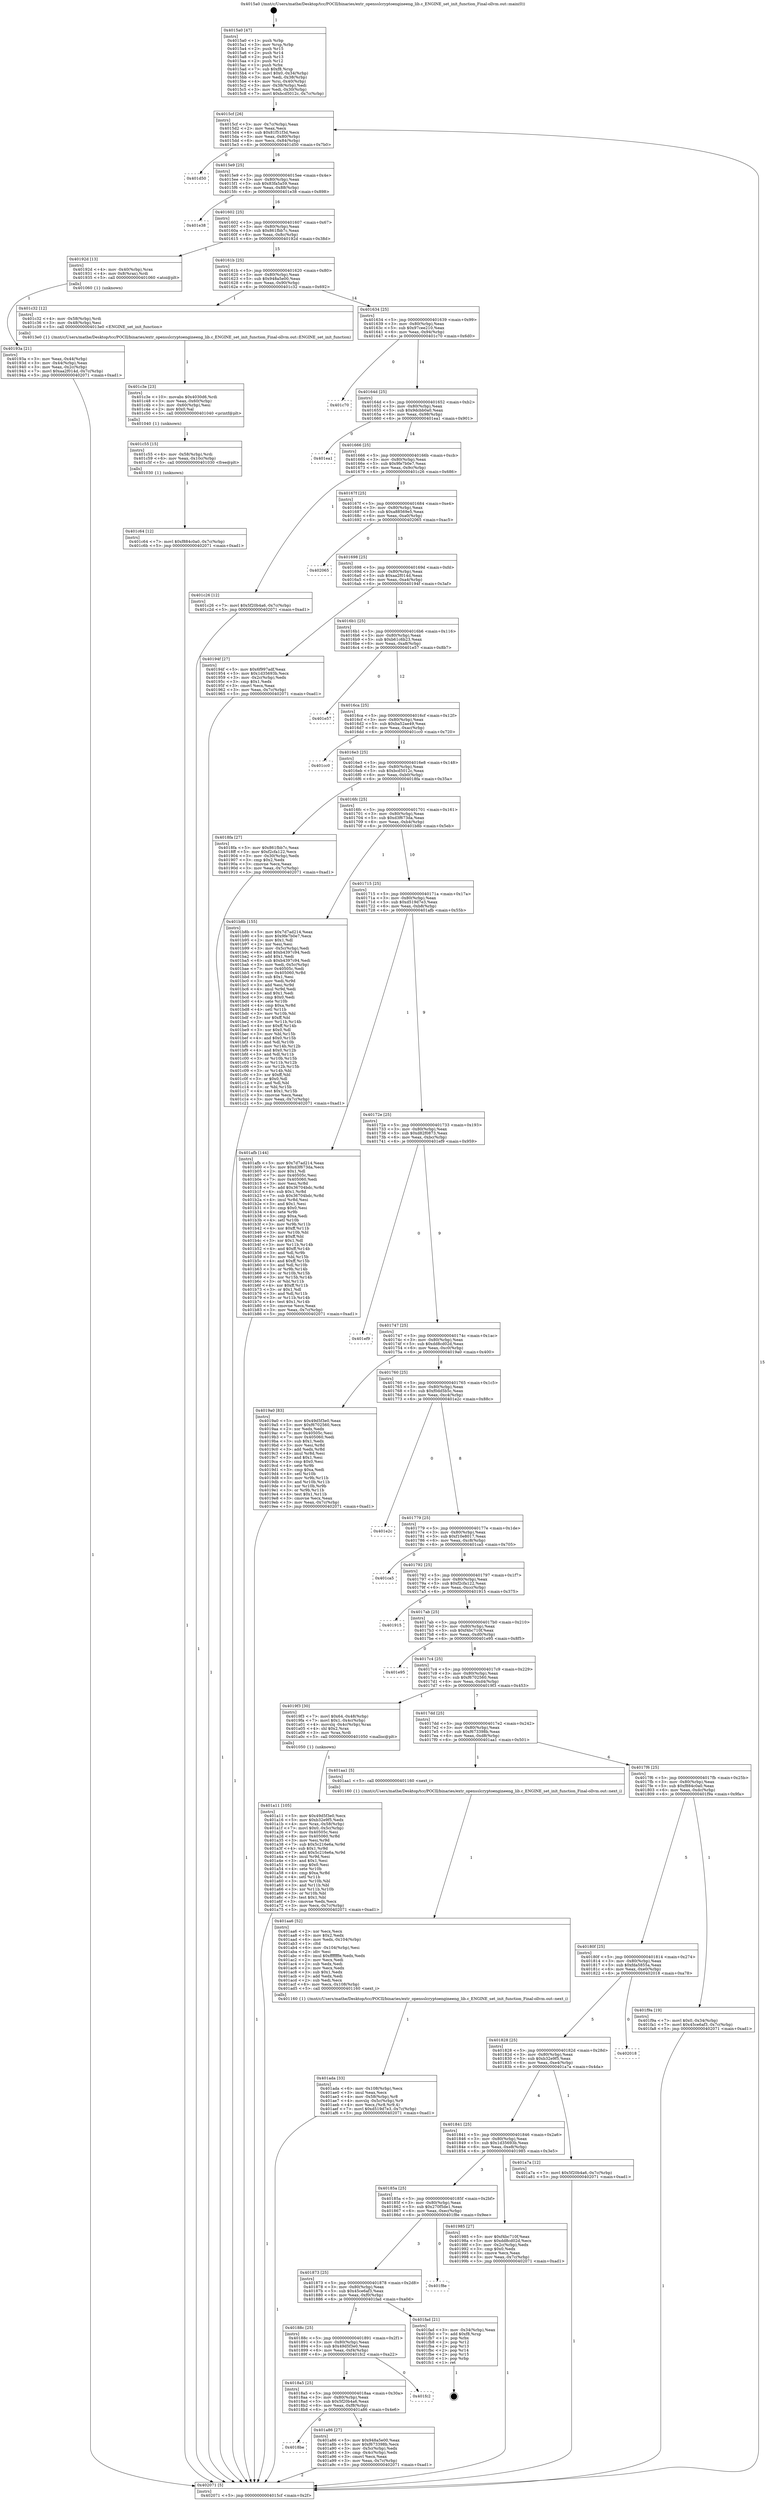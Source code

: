 digraph "0x4015a0" {
  label = "0x4015a0 (/mnt/c/Users/mathe/Desktop/tcc/POCII/binaries/extr_opensslcryptoengineeng_lib.c_ENGINE_set_init_function_Final-ollvm.out::main(0))"
  labelloc = "t"
  node[shape=record]

  Entry [label="",width=0.3,height=0.3,shape=circle,fillcolor=black,style=filled]
  "0x4015cf" [label="{
     0x4015cf [26]\l
     | [instrs]\l
     &nbsp;&nbsp;0x4015cf \<+3\>: mov -0x7c(%rbp),%eax\l
     &nbsp;&nbsp;0x4015d2 \<+2\>: mov %eax,%ecx\l
     &nbsp;&nbsp;0x4015d4 \<+6\>: sub $0x81f51f3d,%ecx\l
     &nbsp;&nbsp;0x4015da \<+3\>: mov %eax,-0x80(%rbp)\l
     &nbsp;&nbsp;0x4015dd \<+6\>: mov %ecx,-0x84(%rbp)\l
     &nbsp;&nbsp;0x4015e3 \<+6\>: je 0000000000401d50 \<main+0x7b0\>\l
  }"]
  "0x401d50" [label="{
     0x401d50\l
  }", style=dashed]
  "0x4015e9" [label="{
     0x4015e9 [25]\l
     | [instrs]\l
     &nbsp;&nbsp;0x4015e9 \<+5\>: jmp 00000000004015ee \<main+0x4e\>\l
     &nbsp;&nbsp;0x4015ee \<+3\>: mov -0x80(%rbp),%eax\l
     &nbsp;&nbsp;0x4015f1 \<+5\>: sub $0x83fa5a59,%eax\l
     &nbsp;&nbsp;0x4015f6 \<+6\>: mov %eax,-0x88(%rbp)\l
     &nbsp;&nbsp;0x4015fc \<+6\>: je 0000000000401e38 \<main+0x898\>\l
  }"]
  Exit [label="",width=0.3,height=0.3,shape=circle,fillcolor=black,style=filled,peripheries=2]
  "0x401e38" [label="{
     0x401e38\l
  }", style=dashed]
  "0x401602" [label="{
     0x401602 [25]\l
     | [instrs]\l
     &nbsp;&nbsp;0x401602 \<+5\>: jmp 0000000000401607 \<main+0x67\>\l
     &nbsp;&nbsp;0x401607 \<+3\>: mov -0x80(%rbp),%eax\l
     &nbsp;&nbsp;0x40160a \<+5\>: sub $0x861fbb7c,%eax\l
     &nbsp;&nbsp;0x40160f \<+6\>: mov %eax,-0x8c(%rbp)\l
     &nbsp;&nbsp;0x401615 \<+6\>: je 000000000040192d \<main+0x38d\>\l
  }"]
  "0x401c64" [label="{
     0x401c64 [12]\l
     | [instrs]\l
     &nbsp;&nbsp;0x401c64 \<+7\>: movl $0xf884c0a0,-0x7c(%rbp)\l
     &nbsp;&nbsp;0x401c6b \<+5\>: jmp 0000000000402071 \<main+0xad1\>\l
  }"]
  "0x40192d" [label="{
     0x40192d [13]\l
     | [instrs]\l
     &nbsp;&nbsp;0x40192d \<+4\>: mov -0x40(%rbp),%rax\l
     &nbsp;&nbsp;0x401931 \<+4\>: mov 0x8(%rax),%rdi\l
     &nbsp;&nbsp;0x401935 \<+5\>: call 0000000000401060 \<atoi@plt\>\l
     | [calls]\l
     &nbsp;&nbsp;0x401060 \{1\} (unknown)\l
  }"]
  "0x40161b" [label="{
     0x40161b [25]\l
     | [instrs]\l
     &nbsp;&nbsp;0x40161b \<+5\>: jmp 0000000000401620 \<main+0x80\>\l
     &nbsp;&nbsp;0x401620 \<+3\>: mov -0x80(%rbp),%eax\l
     &nbsp;&nbsp;0x401623 \<+5\>: sub $0x948a5e00,%eax\l
     &nbsp;&nbsp;0x401628 \<+6\>: mov %eax,-0x90(%rbp)\l
     &nbsp;&nbsp;0x40162e \<+6\>: je 0000000000401c32 \<main+0x692\>\l
  }"]
  "0x401c55" [label="{
     0x401c55 [15]\l
     | [instrs]\l
     &nbsp;&nbsp;0x401c55 \<+4\>: mov -0x58(%rbp),%rdi\l
     &nbsp;&nbsp;0x401c59 \<+6\>: mov %eax,-0x10c(%rbp)\l
     &nbsp;&nbsp;0x401c5f \<+5\>: call 0000000000401030 \<free@plt\>\l
     | [calls]\l
     &nbsp;&nbsp;0x401030 \{1\} (unknown)\l
  }"]
  "0x401c32" [label="{
     0x401c32 [12]\l
     | [instrs]\l
     &nbsp;&nbsp;0x401c32 \<+4\>: mov -0x58(%rbp),%rdi\l
     &nbsp;&nbsp;0x401c36 \<+3\>: mov -0x48(%rbp),%esi\l
     &nbsp;&nbsp;0x401c39 \<+5\>: call 00000000004013e0 \<ENGINE_set_init_function\>\l
     | [calls]\l
     &nbsp;&nbsp;0x4013e0 \{1\} (/mnt/c/Users/mathe/Desktop/tcc/POCII/binaries/extr_opensslcryptoengineeng_lib.c_ENGINE_set_init_function_Final-ollvm.out::ENGINE_set_init_function)\l
  }"]
  "0x401634" [label="{
     0x401634 [25]\l
     | [instrs]\l
     &nbsp;&nbsp;0x401634 \<+5\>: jmp 0000000000401639 \<main+0x99\>\l
     &nbsp;&nbsp;0x401639 \<+3\>: mov -0x80(%rbp),%eax\l
     &nbsp;&nbsp;0x40163c \<+5\>: sub $0x97cee210,%eax\l
     &nbsp;&nbsp;0x401641 \<+6\>: mov %eax,-0x94(%rbp)\l
     &nbsp;&nbsp;0x401647 \<+6\>: je 0000000000401c70 \<main+0x6d0\>\l
  }"]
  "0x401c3e" [label="{
     0x401c3e [23]\l
     | [instrs]\l
     &nbsp;&nbsp;0x401c3e \<+10\>: movabs $0x4030d6,%rdi\l
     &nbsp;&nbsp;0x401c48 \<+3\>: mov %eax,-0x60(%rbp)\l
     &nbsp;&nbsp;0x401c4b \<+3\>: mov -0x60(%rbp),%esi\l
     &nbsp;&nbsp;0x401c4e \<+2\>: mov $0x0,%al\l
     &nbsp;&nbsp;0x401c50 \<+5\>: call 0000000000401040 \<printf@plt\>\l
     | [calls]\l
     &nbsp;&nbsp;0x401040 \{1\} (unknown)\l
  }"]
  "0x401c70" [label="{
     0x401c70\l
  }", style=dashed]
  "0x40164d" [label="{
     0x40164d [25]\l
     | [instrs]\l
     &nbsp;&nbsp;0x40164d \<+5\>: jmp 0000000000401652 \<main+0xb2\>\l
     &nbsp;&nbsp;0x401652 \<+3\>: mov -0x80(%rbp),%eax\l
     &nbsp;&nbsp;0x401655 \<+5\>: sub $0x9dcbb0a0,%eax\l
     &nbsp;&nbsp;0x40165a \<+6\>: mov %eax,-0x98(%rbp)\l
     &nbsp;&nbsp;0x401660 \<+6\>: je 0000000000401ea1 \<main+0x901\>\l
  }"]
  "0x401ada" [label="{
     0x401ada [33]\l
     | [instrs]\l
     &nbsp;&nbsp;0x401ada \<+6\>: mov -0x108(%rbp),%ecx\l
     &nbsp;&nbsp;0x401ae0 \<+3\>: imul %eax,%ecx\l
     &nbsp;&nbsp;0x401ae3 \<+4\>: mov -0x58(%rbp),%r8\l
     &nbsp;&nbsp;0x401ae7 \<+4\>: movslq -0x5c(%rbp),%r9\l
     &nbsp;&nbsp;0x401aeb \<+4\>: mov %ecx,(%r8,%r9,4)\l
     &nbsp;&nbsp;0x401aef \<+7\>: movl $0xd519d7e3,-0x7c(%rbp)\l
     &nbsp;&nbsp;0x401af6 \<+5\>: jmp 0000000000402071 \<main+0xad1\>\l
  }"]
  "0x401ea1" [label="{
     0x401ea1\l
  }", style=dashed]
  "0x401666" [label="{
     0x401666 [25]\l
     | [instrs]\l
     &nbsp;&nbsp;0x401666 \<+5\>: jmp 000000000040166b \<main+0xcb\>\l
     &nbsp;&nbsp;0x40166b \<+3\>: mov -0x80(%rbp),%eax\l
     &nbsp;&nbsp;0x40166e \<+5\>: sub $0x9fe7b0e7,%eax\l
     &nbsp;&nbsp;0x401673 \<+6\>: mov %eax,-0x9c(%rbp)\l
     &nbsp;&nbsp;0x401679 \<+6\>: je 0000000000401c26 \<main+0x686\>\l
  }"]
  "0x401aa6" [label="{
     0x401aa6 [52]\l
     | [instrs]\l
     &nbsp;&nbsp;0x401aa6 \<+2\>: xor %ecx,%ecx\l
     &nbsp;&nbsp;0x401aa8 \<+5\>: mov $0x2,%edx\l
     &nbsp;&nbsp;0x401aad \<+6\>: mov %edx,-0x104(%rbp)\l
     &nbsp;&nbsp;0x401ab3 \<+1\>: cltd\l
     &nbsp;&nbsp;0x401ab4 \<+6\>: mov -0x104(%rbp),%esi\l
     &nbsp;&nbsp;0x401aba \<+2\>: idiv %esi\l
     &nbsp;&nbsp;0x401abc \<+6\>: imul $0xfffffffe,%edx,%edx\l
     &nbsp;&nbsp;0x401ac2 \<+2\>: mov %ecx,%edi\l
     &nbsp;&nbsp;0x401ac4 \<+2\>: sub %edx,%edi\l
     &nbsp;&nbsp;0x401ac6 \<+2\>: mov %ecx,%edx\l
     &nbsp;&nbsp;0x401ac8 \<+3\>: sub $0x1,%edx\l
     &nbsp;&nbsp;0x401acb \<+2\>: add %edx,%edi\l
     &nbsp;&nbsp;0x401acd \<+2\>: sub %edi,%ecx\l
     &nbsp;&nbsp;0x401acf \<+6\>: mov %ecx,-0x108(%rbp)\l
     &nbsp;&nbsp;0x401ad5 \<+5\>: call 0000000000401160 \<next_i\>\l
     | [calls]\l
     &nbsp;&nbsp;0x401160 \{1\} (/mnt/c/Users/mathe/Desktop/tcc/POCII/binaries/extr_opensslcryptoengineeng_lib.c_ENGINE_set_init_function_Final-ollvm.out::next_i)\l
  }"]
  "0x401c26" [label="{
     0x401c26 [12]\l
     | [instrs]\l
     &nbsp;&nbsp;0x401c26 \<+7\>: movl $0x5f20b4a6,-0x7c(%rbp)\l
     &nbsp;&nbsp;0x401c2d \<+5\>: jmp 0000000000402071 \<main+0xad1\>\l
  }"]
  "0x40167f" [label="{
     0x40167f [25]\l
     | [instrs]\l
     &nbsp;&nbsp;0x40167f \<+5\>: jmp 0000000000401684 \<main+0xe4\>\l
     &nbsp;&nbsp;0x401684 \<+3\>: mov -0x80(%rbp),%eax\l
     &nbsp;&nbsp;0x401687 \<+5\>: sub $0xa88569e5,%eax\l
     &nbsp;&nbsp;0x40168c \<+6\>: mov %eax,-0xa0(%rbp)\l
     &nbsp;&nbsp;0x401692 \<+6\>: je 0000000000402065 \<main+0xac5\>\l
  }"]
  "0x4018be" [label="{
     0x4018be\l
  }", style=dashed]
  "0x402065" [label="{
     0x402065\l
  }", style=dashed]
  "0x401698" [label="{
     0x401698 [25]\l
     | [instrs]\l
     &nbsp;&nbsp;0x401698 \<+5\>: jmp 000000000040169d \<main+0xfd\>\l
     &nbsp;&nbsp;0x40169d \<+3\>: mov -0x80(%rbp),%eax\l
     &nbsp;&nbsp;0x4016a0 \<+5\>: sub $0xaa2f014d,%eax\l
     &nbsp;&nbsp;0x4016a5 \<+6\>: mov %eax,-0xa4(%rbp)\l
     &nbsp;&nbsp;0x4016ab \<+6\>: je 000000000040194f \<main+0x3af\>\l
  }"]
  "0x401a86" [label="{
     0x401a86 [27]\l
     | [instrs]\l
     &nbsp;&nbsp;0x401a86 \<+5\>: mov $0x948a5e00,%eax\l
     &nbsp;&nbsp;0x401a8b \<+5\>: mov $0xf673398b,%ecx\l
     &nbsp;&nbsp;0x401a90 \<+3\>: mov -0x5c(%rbp),%edx\l
     &nbsp;&nbsp;0x401a93 \<+3\>: cmp -0x4c(%rbp),%edx\l
     &nbsp;&nbsp;0x401a96 \<+3\>: cmovl %ecx,%eax\l
     &nbsp;&nbsp;0x401a99 \<+3\>: mov %eax,-0x7c(%rbp)\l
     &nbsp;&nbsp;0x401a9c \<+5\>: jmp 0000000000402071 \<main+0xad1\>\l
  }"]
  "0x40194f" [label="{
     0x40194f [27]\l
     | [instrs]\l
     &nbsp;&nbsp;0x40194f \<+5\>: mov $0x6f997adf,%eax\l
     &nbsp;&nbsp;0x401954 \<+5\>: mov $0x1d35693b,%ecx\l
     &nbsp;&nbsp;0x401959 \<+3\>: mov -0x2c(%rbp),%edx\l
     &nbsp;&nbsp;0x40195c \<+3\>: cmp $0x1,%edx\l
     &nbsp;&nbsp;0x40195f \<+3\>: cmovl %ecx,%eax\l
     &nbsp;&nbsp;0x401962 \<+3\>: mov %eax,-0x7c(%rbp)\l
     &nbsp;&nbsp;0x401965 \<+5\>: jmp 0000000000402071 \<main+0xad1\>\l
  }"]
  "0x4016b1" [label="{
     0x4016b1 [25]\l
     | [instrs]\l
     &nbsp;&nbsp;0x4016b1 \<+5\>: jmp 00000000004016b6 \<main+0x116\>\l
     &nbsp;&nbsp;0x4016b6 \<+3\>: mov -0x80(%rbp),%eax\l
     &nbsp;&nbsp;0x4016b9 \<+5\>: sub $0xb61c6b23,%eax\l
     &nbsp;&nbsp;0x4016be \<+6\>: mov %eax,-0xa8(%rbp)\l
     &nbsp;&nbsp;0x4016c4 \<+6\>: je 0000000000401e57 \<main+0x8b7\>\l
  }"]
  "0x4018a5" [label="{
     0x4018a5 [25]\l
     | [instrs]\l
     &nbsp;&nbsp;0x4018a5 \<+5\>: jmp 00000000004018aa \<main+0x30a\>\l
     &nbsp;&nbsp;0x4018aa \<+3\>: mov -0x80(%rbp),%eax\l
     &nbsp;&nbsp;0x4018ad \<+5\>: sub $0x5f20b4a6,%eax\l
     &nbsp;&nbsp;0x4018b2 \<+6\>: mov %eax,-0xf8(%rbp)\l
     &nbsp;&nbsp;0x4018b8 \<+6\>: je 0000000000401a86 \<main+0x4e6\>\l
  }"]
  "0x401e57" [label="{
     0x401e57\l
  }", style=dashed]
  "0x4016ca" [label="{
     0x4016ca [25]\l
     | [instrs]\l
     &nbsp;&nbsp;0x4016ca \<+5\>: jmp 00000000004016cf \<main+0x12f\>\l
     &nbsp;&nbsp;0x4016cf \<+3\>: mov -0x80(%rbp),%eax\l
     &nbsp;&nbsp;0x4016d2 \<+5\>: sub $0xba52ae49,%eax\l
     &nbsp;&nbsp;0x4016d7 \<+6\>: mov %eax,-0xac(%rbp)\l
     &nbsp;&nbsp;0x4016dd \<+6\>: je 0000000000401cc0 \<main+0x720\>\l
  }"]
  "0x401fc2" [label="{
     0x401fc2\l
  }", style=dashed]
  "0x401cc0" [label="{
     0x401cc0\l
  }", style=dashed]
  "0x4016e3" [label="{
     0x4016e3 [25]\l
     | [instrs]\l
     &nbsp;&nbsp;0x4016e3 \<+5\>: jmp 00000000004016e8 \<main+0x148\>\l
     &nbsp;&nbsp;0x4016e8 \<+3\>: mov -0x80(%rbp),%eax\l
     &nbsp;&nbsp;0x4016eb \<+5\>: sub $0xbcd5012c,%eax\l
     &nbsp;&nbsp;0x4016f0 \<+6\>: mov %eax,-0xb0(%rbp)\l
     &nbsp;&nbsp;0x4016f6 \<+6\>: je 00000000004018fa \<main+0x35a\>\l
  }"]
  "0x40188c" [label="{
     0x40188c [25]\l
     | [instrs]\l
     &nbsp;&nbsp;0x40188c \<+5\>: jmp 0000000000401891 \<main+0x2f1\>\l
     &nbsp;&nbsp;0x401891 \<+3\>: mov -0x80(%rbp),%eax\l
     &nbsp;&nbsp;0x401894 \<+5\>: sub $0x49d5f3e0,%eax\l
     &nbsp;&nbsp;0x401899 \<+6\>: mov %eax,-0xf4(%rbp)\l
     &nbsp;&nbsp;0x40189f \<+6\>: je 0000000000401fc2 \<main+0xa22\>\l
  }"]
  "0x4018fa" [label="{
     0x4018fa [27]\l
     | [instrs]\l
     &nbsp;&nbsp;0x4018fa \<+5\>: mov $0x861fbb7c,%eax\l
     &nbsp;&nbsp;0x4018ff \<+5\>: mov $0xf2cfa122,%ecx\l
     &nbsp;&nbsp;0x401904 \<+3\>: mov -0x30(%rbp),%edx\l
     &nbsp;&nbsp;0x401907 \<+3\>: cmp $0x2,%edx\l
     &nbsp;&nbsp;0x40190a \<+3\>: cmovne %ecx,%eax\l
     &nbsp;&nbsp;0x40190d \<+3\>: mov %eax,-0x7c(%rbp)\l
     &nbsp;&nbsp;0x401910 \<+5\>: jmp 0000000000402071 \<main+0xad1\>\l
  }"]
  "0x4016fc" [label="{
     0x4016fc [25]\l
     | [instrs]\l
     &nbsp;&nbsp;0x4016fc \<+5\>: jmp 0000000000401701 \<main+0x161\>\l
     &nbsp;&nbsp;0x401701 \<+3\>: mov -0x80(%rbp),%eax\l
     &nbsp;&nbsp;0x401704 \<+5\>: sub $0xd3f673da,%eax\l
     &nbsp;&nbsp;0x401709 \<+6\>: mov %eax,-0xb4(%rbp)\l
     &nbsp;&nbsp;0x40170f \<+6\>: je 0000000000401b8b \<main+0x5eb\>\l
  }"]
  "0x402071" [label="{
     0x402071 [5]\l
     | [instrs]\l
     &nbsp;&nbsp;0x402071 \<+5\>: jmp 00000000004015cf \<main+0x2f\>\l
  }"]
  "0x4015a0" [label="{
     0x4015a0 [47]\l
     | [instrs]\l
     &nbsp;&nbsp;0x4015a0 \<+1\>: push %rbp\l
     &nbsp;&nbsp;0x4015a1 \<+3\>: mov %rsp,%rbp\l
     &nbsp;&nbsp;0x4015a4 \<+2\>: push %r15\l
     &nbsp;&nbsp;0x4015a6 \<+2\>: push %r14\l
     &nbsp;&nbsp;0x4015a8 \<+2\>: push %r13\l
     &nbsp;&nbsp;0x4015aa \<+2\>: push %r12\l
     &nbsp;&nbsp;0x4015ac \<+1\>: push %rbx\l
     &nbsp;&nbsp;0x4015ad \<+7\>: sub $0xf8,%rsp\l
     &nbsp;&nbsp;0x4015b4 \<+7\>: movl $0x0,-0x34(%rbp)\l
     &nbsp;&nbsp;0x4015bb \<+3\>: mov %edi,-0x38(%rbp)\l
     &nbsp;&nbsp;0x4015be \<+4\>: mov %rsi,-0x40(%rbp)\l
     &nbsp;&nbsp;0x4015c2 \<+3\>: mov -0x38(%rbp),%edi\l
     &nbsp;&nbsp;0x4015c5 \<+3\>: mov %edi,-0x30(%rbp)\l
     &nbsp;&nbsp;0x4015c8 \<+7\>: movl $0xbcd5012c,-0x7c(%rbp)\l
  }"]
  "0x40193a" [label="{
     0x40193a [21]\l
     | [instrs]\l
     &nbsp;&nbsp;0x40193a \<+3\>: mov %eax,-0x44(%rbp)\l
     &nbsp;&nbsp;0x40193d \<+3\>: mov -0x44(%rbp),%eax\l
     &nbsp;&nbsp;0x401940 \<+3\>: mov %eax,-0x2c(%rbp)\l
     &nbsp;&nbsp;0x401943 \<+7\>: movl $0xaa2f014d,-0x7c(%rbp)\l
     &nbsp;&nbsp;0x40194a \<+5\>: jmp 0000000000402071 \<main+0xad1\>\l
  }"]
  "0x401fad" [label="{
     0x401fad [21]\l
     | [instrs]\l
     &nbsp;&nbsp;0x401fad \<+3\>: mov -0x34(%rbp),%eax\l
     &nbsp;&nbsp;0x401fb0 \<+7\>: add $0xf8,%rsp\l
     &nbsp;&nbsp;0x401fb7 \<+1\>: pop %rbx\l
     &nbsp;&nbsp;0x401fb8 \<+2\>: pop %r12\l
     &nbsp;&nbsp;0x401fba \<+2\>: pop %r13\l
     &nbsp;&nbsp;0x401fbc \<+2\>: pop %r14\l
     &nbsp;&nbsp;0x401fbe \<+2\>: pop %r15\l
     &nbsp;&nbsp;0x401fc0 \<+1\>: pop %rbp\l
     &nbsp;&nbsp;0x401fc1 \<+1\>: ret\l
  }"]
  "0x401b8b" [label="{
     0x401b8b [155]\l
     | [instrs]\l
     &nbsp;&nbsp;0x401b8b \<+5\>: mov $0x7d7ad214,%eax\l
     &nbsp;&nbsp;0x401b90 \<+5\>: mov $0x9fe7b0e7,%ecx\l
     &nbsp;&nbsp;0x401b95 \<+2\>: mov $0x1,%dl\l
     &nbsp;&nbsp;0x401b97 \<+2\>: xor %esi,%esi\l
     &nbsp;&nbsp;0x401b99 \<+3\>: mov -0x5c(%rbp),%edi\l
     &nbsp;&nbsp;0x401b9c \<+6\>: add $0xb4397c94,%edi\l
     &nbsp;&nbsp;0x401ba2 \<+3\>: add $0x1,%edi\l
     &nbsp;&nbsp;0x401ba5 \<+6\>: sub $0xb4397c94,%edi\l
     &nbsp;&nbsp;0x401bab \<+3\>: mov %edi,-0x5c(%rbp)\l
     &nbsp;&nbsp;0x401bae \<+7\>: mov 0x40505c,%edi\l
     &nbsp;&nbsp;0x401bb5 \<+8\>: mov 0x405060,%r8d\l
     &nbsp;&nbsp;0x401bbd \<+3\>: sub $0x1,%esi\l
     &nbsp;&nbsp;0x401bc0 \<+3\>: mov %edi,%r9d\l
     &nbsp;&nbsp;0x401bc3 \<+3\>: add %esi,%r9d\l
     &nbsp;&nbsp;0x401bc6 \<+4\>: imul %r9d,%edi\l
     &nbsp;&nbsp;0x401bca \<+3\>: and $0x1,%edi\l
     &nbsp;&nbsp;0x401bcd \<+3\>: cmp $0x0,%edi\l
     &nbsp;&nbsp;0x401bd0 \<+4\>: sete %r10b\l
     &nbsp;&nbsp;0x401bd4 \<+4\>: cmp $0xa,%r8d\l
     &nbsp;&nbsp;0x401bd8 \<+4\>: setl %r11b\l
     &nbsp;&nbsp;0x401bdc \<+3\>: mov %r10b,%bl\l
     &nbsp;&nbsp;0x401bdf \<+3\>: xor $0xff,%bl\l
     &nbsp;&nbsp;0x401be2 \<+3\>: mov %r11b,%r14b\l
     &nbsp;&nbsp;0x401be5 \<+4\>: xor $0xff,%r14b\l
     &nbsp;&nbsp;0x401be9 \<+3\>: xor $0x0,%dl\l
     &nbsp;&nbsp;0x401bec \<+3\>: mov %bl,%r15b\l
     &nbsp;&nbsp;0x401bef \<+4\>: and $0x0,%r15b\l
     &nbsp;&nbsp;0x401bf3 \<+3\>: and %dl,%r10b\l
     &nbsp;&nbsp;0x401bf6 \<+3\>: mov %r14b,%r12b\l
     &nbsp;&nbsp;0x401bf9 \<+4\>: and $0x0,%r12b\l
     &nbsp;&nbsp;0x401bfd \<+3\>: and %dl,%r11b\l
     &nbsp;&nbsp;0x401c00 \<+3\>: or %r10b,%r15b\l
     &nbsp;&nbsp;0x401c03 \<+3\>: or %r11b,%r12b\l
     &nbsp;&nbsp;0x401c06 \<+3\>: xor %r12b,%r15b\l
     &nbsp;&nbsp;0x401c09 \<+3\>: or %r14b,%bl\l
     &nbsp;&nbsp;0x401c0c \<+3\>: xor $0xff,%bl\l
     &nbsp;&nbsp;0x401c0f \<+3\>: or $0x0,%dl\l
     &nbsp;&nbsp;0x401c12 \<+2\>: and %dl,%bl\l
     &nbsp;&nbsp;0x401c14 \<+3\>: or %bl,%r15b\l
     &nbsp;&nbsp;0x401c17 \<+4\>: test $0x1,%r15b\l
     &nbsp;&nbsp;0x401c1b \<+3\>: cmovne %ecx,%eax\l
     &nbsp;&nbsp;0x401c1e \<+3\>: mov %eax,-0x7c(%rbp)\l
     &nbsp;&nbsp;0x401c21 \<+5\>: jmp 0000000000402071 \<main+0xad1\>\l
  }"]
  "0x401715" [label="{
     0x401715 [25]\l
     | [instrs]\l
     &nbsp;&nbsp;0x401715 \<+5\>: jmp 000000000040171a \<main+0x17a\>\l
     &nbsp;&nbsp;0x40171a \<+3\>: mov -0x80(%rbp),%eax\l
     &nbsp;&nbsp;0x40171d \<+5\>: sub $0xd519d7e3,%eax\l
     &nbsp;&nbsp;0x401722 \<+6\>: mov %eax,-0xb8(%rbp)\l
     &nbsp;&nbsp;0x401728 \<+6\>: je 0000000000401afb \<main+0x55b\>\l
  }"]
  "0x401873" [label="{
     0x401873 [25]\l
     | [instrs]\l
     &nbsp;&nbsp;0x401873 \<+5\>: jmp 0000000000401878 \<main+0x2d8\>\l
     &nbsp;&nbsp;0x401878 \<+3\>: mov -0x80(%rbp),%eax\l
     &nbsp;&nbsp;0x40187b \<+5\>: sub $0x45ce6af3,%eax\l
     &nbsp;&nbsp;0x401880 \<+6\>: mov %eax,-0xf0(%rbp)\l
     &nbsp;&nbsp;0x401886 \<+6\>: je 0000000000401fad \<main+0xa0d\>\l
  }"]
  "0x401afb" [label="{
     0x401afb [144]\l
     | [instrs]\l
     &nbsp;&nbsp;0x401afb \<+5\>: mov $0x7d7ad214,%eax\l
     &nbsp;&nbsp;0x401b00 \<+5\>: mov $0xd3f673da,%ecx\l
     &nbsp;&nbsp;0x401b05 \<+2\>: mov $0x1,%dl\l
     &nbsp;&nbsp;0x401b07 \<+7\>: mov 0x40505c,%esi\l
     &nbsp;&nbsp;0x401b0e \<+7\>: mov 0x405060,%edi\l
     &nbsp;&nbsp;0x401b15 \<+3\>: mov %esi,%r8d\l
     &nbsp;&nbsp;0x401b18 \<+7\>: add $0x36704bdc,%r8d\l
     &nbsp;&nbsp;0x401b1f \<+4\>: sub $0x1,%r8d\l
     &nbsp;&nbsp;0x401b23 \<+7\>: sub $0x36704bdc,%r8d\l
     &nbsp;&nbsp;0x401b2a \<+4\>: imul %r8d,%esi\l
     &nbsp;&nbsp;0x401b2e \<+3\>: and $0x1,%esi\l
     &nbsp;&nbsp;0x401b31 \<+3\>: cmp $0x0,%esi\l
     &nbsp;&nbsp;0x401b34 \<+4\>: sete %r9b\l
     &nbsp;&nbsp;0x401b38 \<+3\>: cmp $0xa,%edi\l
     &nbsp;&nbsp;0x401b3b \<+4\>: setl %r10b\l
     &nbsp;&nbsp;0x401b3f \<+3\>: mov %r9b,%r11b\l
     &nbsp;&nbsp;0x401b42 \<+4\>: xor $0xff,%r11b\l
     &nbsp;&nbsp;0x401b46 \<+3\>: mov %r10b,%bl\l
     &nbsp;&nbsp;0x401b49 \<+3\>: xor $0xff,%bl\l
     &nbsp;&nbsp;0x401b4c \<+3\>: xor $0x1,%dl\l
     &nbsp;&nbsp;0x401b4f \<+3\>: mov %r11b,%r14b\l
     &nbsp;&nbsp;0x401b52 \<+4\>: and $0xff,%r14b\l
     &nbsp;&nbsp;0x401b56 \<+3\>: and %dl,%r9b\l
     &nbsp;&nbsp;0x401b59 \<+3\>: mov %bl,%r15b\l
     &nbsp;&nbsp;0x401b5c \<+4\>: and $0xff,%r15b\l
     &nbsp;&nbsp;0x401b60 \<+3\>: and %dl,%r10b\l
     &nbsp;&nbsp;0x401b63 \<+3\>: or %r9b,%r14b\l
     &nbsp;&nbsp;0x401b66 \<+3\>: or %r10b,%r15b\l
     &nbsp;&nbsp;0x401b69 \<+3\>: xor %r15b,%r14b\l
     &nbsp;&nbsp;0x401b6c \<+3\>: or %bl,%r11b\l
     &nbsp;&nbsp;0x401b6f \<+4\>: xor $0xff,%r11b\l
     &nbsp;&nbsp;0x401b73 \<+3\>: or $0x1,%dl\l
     &nbsp;&nbsp;0x401b76 \<+3\>: and %dl,%r11b\l
     &nbsp;&nbsp;0x401b79 \<+3\>: or %r11b,%r14b\l
     &nbsp;&nbsp;0x401b7c \<+4\>: test $0x1,%r14b\l
     &nbsp;&nbsp;0x401b80 \<+3\>: cmovne %ecx,%eax\l
     &nbsp;&nbsp;0x401b83 \<+3\>: mov %eax,-0x7c(%rbp)\l
     &nbsp;&nbsp;0x401b86 \<+5\>: jmp 0000000000402071 \<main+0xad1\>\l
  }"]
  "0x40172e" [label="{
     0x40172e [25]\l
     | [instrs]\l
     &nbsp;&nbsp;0x40172e \<+5\>: jmp 0000000000401733 \<main+0x193\>\l
     &nbsp;&nbsp;0x401733 \<+3\>: mov -0x80(%rbp),%eax\l
     &nbsp;&nbsp;0x401736 \<+5\>: sub $0xd82f0873,%eax\l
     &nbsp;&nbsp;0x40173b \<+6\>: mov %eax,-0xbc(%rbp)\l
     &nbsp;&nbsp;0x401741 \<+6\>: je 0000000000401ef9 \<main+0x959\>\l
  }"]
  "0x401f8e" [label="{
     0x401f8e\l
  }", style=dashed]
  "0x401ef9" [label="{
     0x401ef9\l
  }", style=dashed]
  "0x401747" [label="{
     0x401747 [25]\l
     | [instrs]\l
     &nbsp;&nbsp;0x401747 \<+5\>: jmp 000000000040174c \<main+0x1ac\>\l
     &nbsp;&nbsp;0x40174c \<+3\>: mov -0x80(%rbp),%eax\l
     &nbsp;&nbsp;0x40174f \<+5\>: sub $0xdd8cd02d,%eax\l
     &nbsp;&nbsp;0x401754 \<+6\>: mov %eax,-0xc0(%rbp)\l
     &nbsp;&nbsp;0x40175a \<+6\>: je 00000000004019a0 \<main+0x400\>\l
  }"]
  "0x401a11" [label="{
     0x401a11 [105]\l
     | [instrs]\l
     &nbsp;&nbsp;0x401a11 \<+5\>: mov $0x49d5f3e0,%ecx\l
     &nbsp;&nbsp;0x401a16 \<+5\>: mov $0xb32e9f5,%edx\l
     &nbsp;&nbsp;0x401a1b \<+4\>: mov %rax,-0x58(%rbp)\l
     &nbsp;&nbsp;0x401a1f \<+7\>: movl $0x0,-0x5c(%rbp)\l
     &nbsp;&nbsp;0x401a26 \<+7\>: mov 0x40505c,%esi\l
     &nbsp;&nbsp;0x401a2d \<+8\>: mov 0x405060,%r8d\l
     &nbsp;&nbsp;0x401a35 \<+3\>: mov %esi,%r9d\l
     &nbsp;&nbsp;0x401a38 \<+7\>: sub $0x5c216e6a,%r9d\l
     &nbsp;&nbsp;0x401a3f \<+4\>: sub $0x1,%r9d\l
     &nbsp;&nbsp;0x401a43 \<+7\>: add $0x5c216e6a,%r9d\l
     &nbsp;&nbsp;0x401a4a \<+4\>: imul %r9d,%esi\l
     &nbsp;&nbsp;0x401a4e \<+3\>: and $0x1,%esi\l
     &nbsp;&nbsp;0x401a51 \<+3\>: cmp $0x0,%esi\l
     &nbsp;&nbsp;0x401a54 \<+4\>: sete %r10b\l
     &nbsp;&nbsp;0x401a58 \<+4\>: cmp $0xa,%r8d\l
     &nbsp;&nbsp;0x401a5c \<+4\>: setl %r11b\l
     &nbsp;&nbsp;0x401a60 \<+3\>: mov %r10b,%bl\l
     &nbsp;&nbsp;0x401a63 \<+3\>: and %r11b,%bl\l
     &nbsp;&nbsp;0x401a66 \<+3\>: xor %r11b,%r10b\l
     &nbsp;&nbsp;0x401a69 \<+3\>: or %r10b,%bl\l
     &nbsp;&nbsp;0x401a6c \<+3\>: test $0x1,%bl\l
     &nbsp;&nbsp;0x401a6f \<+3\>: cmovne %edx,%ecx\l
     &nbsp;&nbsp;0x401a72 \<+3\>: mov %ecx,-0x7c(%rbp)\l
     &nbsp;&nbsp;0x401a75 \<+5\>: jmp 0000000000402071 \<main+0xad1\>\l
  }"]
  "0x4019a0" [label="{
     0x4019a0 [83]\l
     | [instrs]\l
     &nbsp;&nbsp;0x4019a0 \<+5\>: mov $0x49d5f3e0,%eax\l
     &nbsp;&nbsp;0x4019a5 \<+5\>: mov $0xf6702560,%ecx\l
     &nbsp;&nbsp;0x4019aa \<+2\>: xor %edx,%edx\l
     &nbsp;&nbsp;0x4019ac \<+7\>: mov 0x40505c,%esi\l
     &nbsp;&nbsp;0x4019b3 \<+7\>: mov 0x405060,%edi\l
     &nbsp;&nbsp;0x4019ba \<+3\>: sub $0x1,%edx\l
     &nbsp;&nbsp;0x4019bd \<+3\>: mov %esi,%r8d\l
     &nbsp;&nbsp;0x4019c0 \<+3\>: add %edx,%r8d\l
     &nbsp;&nbsp;0x4019c3 \<+4\>: imul %r8d,%esi\l
     &nbsp;&nbsp;0x4019c7 \<+3\>: and $0x1,%esi\l
     &nbsp;&nbsp;0x4019ca \<+3\>: cmp $0x0,%esi\l
     &nbsp;&nbsp;0x4019cd \<+4\>: sete %r9b\l
     &nbsp;&nbsp;0x4019d1 \<+3\>: cmp $0xa,%edi\l
     &nbsp;&nbsp;0x4019d4 \<+4\>: setl %r10b\l
     &nbsp;&nbsp;0x4019d8 \<+3\>: mov %r9b,%r11b\l
     &nbsp;&nbsp;0x4019db \<+3\>: and %r10b,%r11b\l
     &nbsp;&nbsp;0x4019de \<+3\>: xor %r10b,%r9b\l
     &nbsp;&nbsp;0x4019e1 \<+3\>: or %r9b,%r11b\l
     &nbsp;&nbsp;0x4019e4 \<+4\>: test $0x1,%r11b\l
     &nbsp;&nbsp;0x4019e8 \<+3\>: cmovne %ecx,%eax\l
     &nbsp;&nbsp;0x4019eb \<+3\>: mov %eax,-0x7c(%rbp)\l
     &nbsp;&nbsp;0x4019ee \<+5\>: jmp 0000000000402071 \<main+0xad1\>\l
  }"]
  "0x401760" [label="{
     0x401760 [25]\l
     | [instrs]\l
     &nbsp;&nbsp;0x401760 \<+5\>: jmp 0000000000401765 \<main+0x1c5\>\l
     &nbsp;&nbsp;0x401765 \<+3\>: mov -0x80(%rbp),%eax\l
     &nbsp;&nbsp;0x401768 \<+5\>: sub $0xf0dd5b5c,%eax\l
     &nbsp;&nbsp;0x40176d \<+6\>: mov %eax,-0xc4(%rbp)\l
     &nbsp;&nbsp;0x401773 \<+6\>: je 0000000000401e2c \<main+0x88c\>\l
  }"]
  "0x40185a" [label="{
     0x40185a [25]\l
     | [instrs]\l
     &nbsp;&nbsp;0x40185a \<+5\>: jmp 000000000040185f \<main+0x2bf\>\l
     &nbsp;&nbsp;0x40185f \<+3\>: mov -0x80(%rbp),%eax\l
     &nbsp;&nbsp;0x401862 \<+5\>: sub $0x270f5de1,%eax\l
     &nbsp;&nbsp;0x401867 \<+6\>: mov %eax,-0xec(%rbp)\l
     &nbsp;&nbsp;0x40186d \<+6\>: je 0000000000401f8e \<main+0x9ee\>\l
  }"]
  "0x401e2c" [label="{
     0x401e2c\l
  }", style=dashed]
  "0x401779" [label="{
     0x401779 [25]\l
     | [instrs]\l
     &nbsp;&nbsp;0x401779 \<+5\>: jmp 000000000040177e \<main+0x1de\>\l
     &nbsp;&nbsp;0x40177e \<+3\>: mov -0x80(%rbp),%eax\l
     &nbsp;&nbsp;0x401781 \<+5\>: sub $0xf10e8017,%eax\l
     &nbsp;&nbsp;0x401786 \<+6\>: mov %eax,-0xc8(%rbp)\l
     &nbsp;&nbsp;0x40178c \<+6\>: je 0000000000401ca5 \<main+0x705\>\l
  }"]
  "0x401985" [label="{
     0x401985 [27]\l
     | [instrs]\l
     &nbsp;&nbsp;0x401985 \<+5\>: mov $0xf4bc710f,%eax\l
     &nbsp;&nbsp;0x40198a \<+5\>: mov $0xdd8cd02d,%ecx\l
     &nbsp;&nbsp;0x40198f \<+3\>: mov -0x2c(%rbp),%edx\l
     &nbsp;&nbsp;0x401992 \<+3\>: cmp $0x0,%edx\l
     &nbsp;&nbsp;0x401995 \<+3\>: cmove %ecx,%eax\l
     &nbsp;&nbsp;0x401998 \<+3\>: mov %eax,-0x7c(%rbp)\l
     &nbsp;&nbsp;0x40199b \<+5\>: jmp 0000000000402071 \<main+0xad1\>\l
  }"]
  "0x401ca5" [label="{
     0x401ca5\l
  }", style=dashed]
  "0x401792" [label="{
     0x401792 [25]\l
     | [instrs]\l
     &nbsp;&nbsp;0x401792 \<+5\>: jmp 0000000000401797 \<main+0x1f7\>\l
     &nbsp;&nbsp;0x401797 \<+3\>: mov -0x80(%rbp),%eax\l
     &nbsp;&nbsp;0x40179a \<+5\>: sub $0xf2cfa122,%eax\l
     &nbsp;&nbsp;0x40179f \<+6\>: mov %eax,-0xcc(%rbp)\l
     &nbsp;&nbsp;0x4017a5 \<+6\>: je 0000000000401915 \<main+0x375\>\l
  }"]
  "0x401841" [label="{
     0x401841 [25]\l
     | [instrs]\l
     &nbsp;&nbsp;0x401841 \<+5\>: jmp 0000000000401846 \<main+0x2a6\>\l
     &nbsp;&nbsp;0x401846 \<+3\>: mov -0x80(%rbp),%eax\l
     &nbsp;&nbsp;0x401849 \<+5\>: sub $0x1d35693b,%eax\l
     &nbsp;&nbsp;0x40184e \<+6\>: mov %eax,-0xe8(%rbp)\l
     &nbsp;&nbsp;0x401854 \<+6\>: je 0000000000401985 \<main+0x3e5\>\l
  }"]
  "0x401915" [label="{
     0x401915\l
  }", style=dashed]
  "0x4017ab" [label="{
     0x4017ab [25]\l
     | [instrs]\l
     &nbsp;&nbsp;0x4017ab \<+5\>: jmp 00000000004017b0 \<main+0x210\>\l
     &nbsp;&nbsp;0x4017b0 \<+3\>: mov -0x80(%rbp),%eax\l
     &nbsp;&nbsp;0x4017b3 \<+5\>: sub $0xf4bc710f,%eax\l
     &nbsp;&nbsp;0x4017b8 \<+6\>: mov %eax,-0xd0(%rbp)\l
     &nbsp;&nbsp;0x4017be \<+6\>: je 0000000000401e95 \<main+0x8f5\>\l
  }"]
  "0x401a7a" [label="{
     0x401a7a [12]\l
     | [instrs]\l
     &nbsp;&nbsp;0x401a7a \<+7\>: movl $0x5f20b4a6,-0x7c(%rbp)\l
     &nbsp;&nbsp;0x401a81 \<+5\>: jmp 0000000000402071 \<main+0xad1\>\l
  }"]
  "0x401e95" [label="{
     0x401e95\l
  }", style=dashed]
  "0x4017c4" [label="{
     0x4017c4 [25]\l
     | [instrs]\l
     &nbsp;&nbsp;0x4017c4 \<+5\>: jmp 00000000004017c9 \<main+0x229\>\l
     &nbsp;&nbsp;0x4017c9 \<+3\>: mov -0x80(%rbp),%eax\l
     &nbsp;&nbsp;0x4017cc \<+5\>: sub $0xf6702560,%eax\l
     &nbsp;&nbsp;0x4017d1 \<+6\>: mov %eax,-0xd4(%rbp)\l
     &nbsp;&nbsp;0x4017d7 \<+6\>: je 00000000004019f3 \<main+0x453\>\l
  }"]
  "0x401828" [label="{
     0x401828 [25]\l
     | [instrs]\l
     &nbsp;&nbsp;0x401828 \<+5\>: jmp 000000000040182d \<main+0x28d\>\l
     &nbsp;&nbsp;0x40182d \<+3\>: mov -0x80(%rbp),%eax\l
     &nbsp;&nbsp;0x401830 \<+5\>: sub $0xb32e9f5,%eax\l
     &nbsp;&nbsp;0x401835 \<+6\>: mov %eax,-0xe4(%rbp)\l
     &nbsp;&nbsp;0x40183b \<+6\>: je 0000000000401a7a \<main+0x4da\>\l
  }"]
  "0x4019f3" [label="{
     0x4019f3 [30]\l
     | [instrs]\l
     &nbsp;&nbsp;0x4019f3 \<+7\>: movl $0x64,-0x48(%rbp)\l
     &nbsp;&nbsp;0x4019fa \<+7\>: movl $0x1,-0x4c(%rbp)\l
     &nbsp;&nbsp;0x401a01 \<+4\>: movslq -0x4c(%rbp),%rax\l
     &nbsp;&nbsp;0x401a05 \<+4\>: shl $0x2,%rax\l
     &nbsp;&nbsp;0x401a09 \<+3\>: mov %rax,%rdi\l
     &nbsp;&nbsp;0x401a0c \<+5\>: call 0000000000401050 \<malloc@plt\>\l
     | [calls]\l
     &nbsp;&nbsp;0x401050 \{1\} (unknown)\l
  }"]
  "0x4017dd" [label="{
     0x4017dd [25]\l
     | [instrs]\l
     &nbsp;&nbsp;0x4017dd \<+5\>: jmp 00000000004017e2 \<main+0x242\>\l
     &nbsp;&nbsp;0x4017e2 \<+3\>: mov -0x80(%rbp),%eax\l
     &nbsp;&nbsp;0x4017e5 \<+5\>: sub $0xf673398b,%eax\l
     &nbsp;&nbsp;0x4017ea \<+6\>: mov %eax,-0xd8(%rbp)\l
     &nbsp;&nbsp;0x4017f0 \<+6\>: je 0000000000401aa1 \<main+0x501\>\l
  }"]
  "0x402018" [label="{
     0x402018\l
  }", style=dashed]
  "0x401aa1" [label="{
     0x401aa1 [5]\l
     | [instrs]\l
     &nbsp;&nbsp;0x401aa1 \<+5\>: call 0000000000401160 \<next_i\>\l
     | [calls]\l
     &nbsp;&nbsp;0x401160 \{1\} (/mnt/c/Users/mathe/Desktop/tcc/POCII/binaries/extr_opensslcryptoengineeng_lib.c_ENGINE_set_init_function_Final-ollvm.out::next_i)\l
  }"]
  "0x4017f6" [label="{
     0x4017f6 [25]\l
     | [instrs]\l
     &nbsp;&nbsp;0x4017f6 \<+5\>: jmp 00000000004017fb \<main+0x25b\>\l
     &nbsp;&nbsp;0x4017fb \<+3\>: mov -0x80(%rbp),%eax\l
     &nbsp;&nbsp;0x4017fe \<+5\>: sub $0xf884c0a0,%eax\l
     &nbsp;&nbsp;0x401803 \<+6\>: mov %eax,-0xdc(%rbp)\l
     &nbsp;&nbsp;0x401809 \<+6\>: je 0000000000401f9a \<main+0x9fa\>\l
  }"]
  "0x40180f" [label="{
     0x40180f [25]\l
     | [instrs]\l
     &nbsp;&nbsp;0x40180f \<+5\>: jmp 0000000000401814 \<main+0x274\>\l
     &nbsp;&nbsp;0x401814 \<+3\>: mov -0x80(%rbp),%eax\l
     &nbsp;&nbsp;0x401817 \<+5\>: sub $0xfda5855a,%eax\l
     &nbsp;&nbsp;0x40181c \<+6\>: mov %eax,-0xe0(%rbp)\l
     &nbsp;&nbsp;0x401822 \<+6\>: je 0000000000402018 \<main+0xa78\>\l
  }"]
  "0x401f9a" [label="{
     0x401f9a [19]\l
     | [instrs]\l
     &nbsp;&nbsp;0x401f9a \<+7\>: movl $0x0,-0x34(%rbp)\l
     &nbsp;&nbsp;0x401fa1 \<+7\>: movl $0x45ce6af3,-0x7c(%rbp)\l
     &nbsp;&nbsp;0x401fa8 \<+5\>: jmp 0000000000402071 \<main+0xad1\>\l
  }"]
  Entry -> "0x4015a0" [label=" 1"]
  "0x4015cf" -> "0x401d50" [label=" 0"]
  "0x4015cf" -> "0x4015e9" [label=" 16"]
  "0x401fad" -> Exit [label=" 1"]
  "0x4015e9" -> "0x401e38" [label=" 0"]
  "0x4015e9" -> "0x401602" [label=" 16"]
  "0x401f9a" -> "0x402071" [label=" 1"]
  "0x401602" -> "0x40192d" [label=" 1"]
  "0x401602" -> "0x40161b" [label=" 15"]
  "0x401c64" -> "0x402071" [label=" 1"]
  "0x40161b" -> "0x401c32" [label=" 1"]
  "0x40161b" -> "0x401634" [label=" 14"]
  "0x401c55" -> "0x401c64" [label=" 1"]
  "0x401634" -> "0x401c70" [label=" 0"]
  "0x401634" -> "0x40164d" [label=" 14"]
  "0x401c3e" -> "0x401c55" [label=" 1"]
  "0x40164d" -> "0x401ea1" [label=" 0"]
  "0x40164d" -> "0x401666" [label=" 14"]
  "0x401c32" -> "0x401c3e" [label=" 1"]
  "0x401666" -> "0x401c26" [label=" 1"]
  "0x401666" -> "0x40167f" [label=" 13"]
  "0x401c26" -> "0x402071" [label=" 1"]
  "0x40167f" -> "0x402065" [label=" 0"]
  "0x40167f" -> "0x401698" [label=" 13"]
  "0x401b8b" -> "0x402071" [label=" 1"]
  "0x401698" -> "0x40194f" [label=" 1"]
  "0x401698" -> "0x4016b1" [label=" 12"]
  "0x401afb" -> "0x402071" [label=" 1"]
  "0x4016b1" -> "0x401e57" [label=" 0"]
  "0x4016b1" -> "0x4016ca" [label=" 12"]
  "0x401aa6" -> "0x401ada" [label=" 1"]
  "0x4016ca" -> "0x401cc0" [label=" 0"]
  "0x4016ca" -> "0x4016e3" [label=" 12"]
  "0x401aa1" -> "0x401aa6" [label=" 1"]
  "0x4016e3" -> "0x4018fa" [label=" 1"]
  "0x4016e3" -> "0x4016fc" [label=" 11"]
  "0x4018fa" -> "0x402071" [label=" 1"]
  "0x4015a0" -> "0x4015cf" [label=" 1"]
  "0x402071" -> "0x4015cf" [label=" 15"]
  "0x40192d" -> "0x40193a" [label=" 1"]
  "0x40193a" -> "0x402071" [label=" 1"]
  "0x40194f" -> "0x402071" [label=" 1"]
  "0x4018a5" -> "0x4018be" [label=" 0"]
  "0x4016fc" -> "0x401b8b" [label=" 1"]
  "0x4016fc" -> "0x401715" [label=" 10"]
  "0x4018a5" -> "0x401a86" [label=" 2"]
  "0x401715" -> "0x401afb" [label=" 1"]
  "0x401715" -> "0x40172e" [label=" 9"]
  "0x40188c" -> "0x4018a5" [label=" 2"]
  "0x40172e" -> "0x401ef9" [label=" 0"]
  "0x40172e" -> "0x401747" [label=" 9"]
  "0x40188c" -> "0x401fc2" [label=" 0"]
  "0x401747" -> "0x4019a0" [label=" 1"]
  "0x401747" -> "0x401760" [label=" 8"]
  "0x401873" -> "0x40188c" [label=" 2"]
  "0x401760" -> "0x401e2c" [label=" 0"]
  "0x401760" -> "0x401779" [label=" 8"]
  "0x401873" -> "0x401fad" [label=" 1"]
  "0x401779" -> "0x401ca5" [label=" 0"]
  "0x401779" -> "0x401792" [label=" 8"]
  "0x401ada" -> "0x402071" [label=" 1"]
  "0x401792" -> "0x401915" [label=" 0"]
  "0x401792" -> "0x4017ab" [label=" 8"]
  "0x40185a" -> "0x401f8e" [label=" 0"]
  "0x4017ab" -> "0x401e95" [label=" 0"]
  "0x4017ab" -> "0x4017c4" [label=" 8"]
  "0x401a86" -> "0x402071" [label=" 2"]
  "0x4017c4" -> "0x4019f3" [label=" 1"]
  "0x4017c4" -> "0x4017dd" [label=" 7"]
  "0x401a11" -> "0x402071" [label=" 1"]
  "0x4017dd" -> "0x401aa1" [label=" 1"]
  "0x4017dd" -> "0x4017f6" [label=" 6"]
  "0x4019f3" -> "0x401a11" [label=" 1"]
  "0x4017f6" -> "0x401f9a" [label=" 1"]
  "0x4017f6" -> "0x40180f" [label=" 5"]
  "0x4019a0" -> "0x402071" [label=" 1"]
  "0x40180f" -> "0x402018" [label=" 0"]
  "0x40180f" -> "0x401828" [label=" 5"]
  "0x401a7a" -> "0x402071" [label=" 1"]
  "0x401828" -> "0x401a7a" [label=" 1"]
  "0x401828" -> "0x401841" [label=" 4"]
  "0x40185a" -> "0x401873" [label=" 3"]
  "0x401841" -> "0x401985" [label=" 1"]
  "0x401841" -> "0x40185a" [label=" 3"]
  "0x401985" -> "0x402071" [label=" 1"]
}
